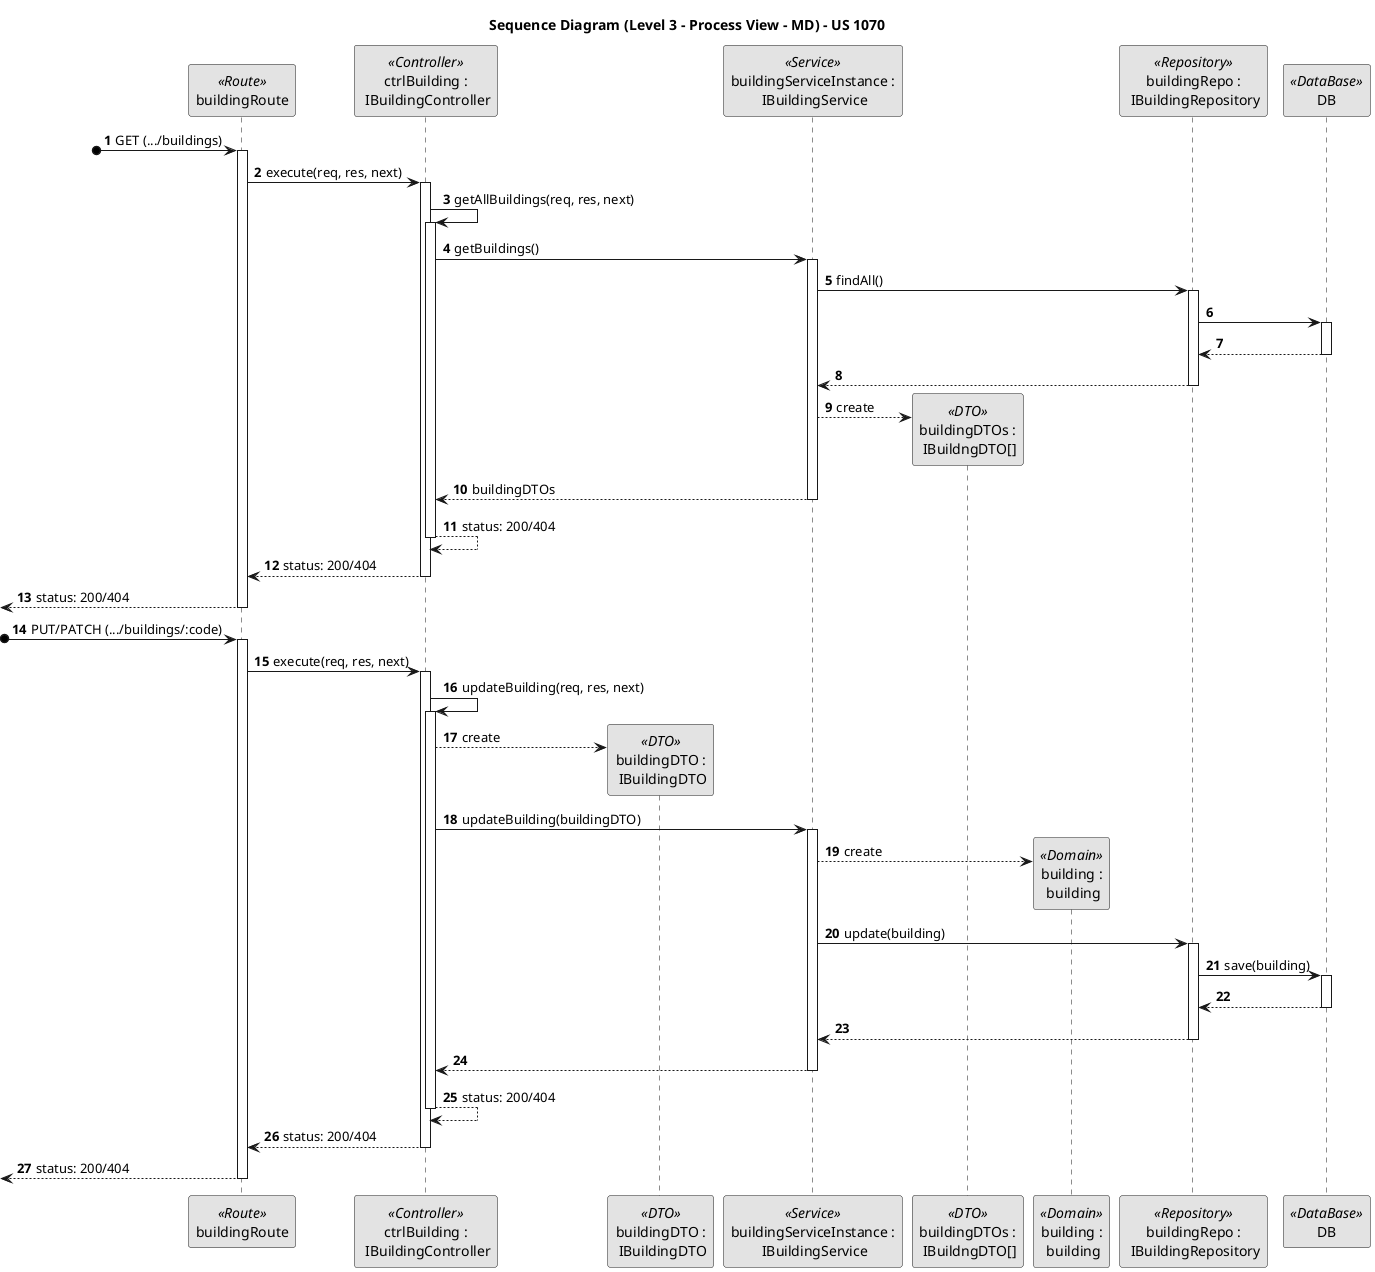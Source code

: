 @startuml
skinparam monochrome true
skinparam packageStyle rectangle
skinparam shadowing false

title Sequence Diagram (Level 3 - Process View - MD) - US 1070
autonumber

participant "buildingRoute" as Route <<Route>>
participant "ctrlBuilding :\n IBuildingController" as Controller <<Controller>>
participant "buildingDTO :\n IBuildingDTO" as BuildingDTO <<DTO>>
participant "buildingServiceInstance :\n IBuildingService" as Service <<Service>>
participant "buildingDTOs :\n IBuildngDTO[]" as BuildingDTOList <<DTO>>
participant "building :\n building" as Building <<Domain>>
participant "building :\n building" as Building <<Domain>>
participant "buildingRepo :\n IBuildingRepository" as Repo <<Repository>>
participant "DB" as DB <<DataBase>>

?o-> Route : GET (.../buildings)
activate Route

    Route -> Controller : execute(req, res, next)
    activate Controller
        Controller -> Controller : getAllBuildings(req, res, next)
        activate Controller
            Controller -> Service : getBuildings()

            activate Service
                Service -> Repo : findAll()
                activate Repo
                    Repo -> DB :
                    activate DB
                    DB --> Repo :
                    deactivate DB
                    Repo --> Service :
                deactivate Repo
                Service --> BuildingDTOList** : create
                Service --> Controller : buildingDTOs
            deactivate Service

            Controller --> Controller : status: 200/404
        deactivate Controller
    Controller --> Route : status: 200/404
    deactivate Controller

<-- Route : status: 200/404
deactivate Route

?o-> Route : PUT/PATCH (.../buildings/:code)
activate Route

    Route -> Controller : execute(req, res, next)
    activate Controller
        Controller -> Controller : updateBuilding(req, res, next)
        activate Controller
            Controller --> BuildingDTO** : create
            Controller -> Service : updateBuilding(buildingDTO)

            activate Service
                Service --> Building** : create
                Service -> Repo : update(building)
                activate Repo
                    Repo -> DB : save(building)
                    activate DB
                    DB --> Repo :
                    deactivate DB
                    Repo --> Service :
                deactivate Repo
                Service --> Controller :
            deactivate Service

            Controller --> Controller : status: 200/404
        deactivate Controller
    Controller --> Route : status: 200/404
    deactivate Controller

<-- Route : status: 200/404
deactivate Route

@enduml